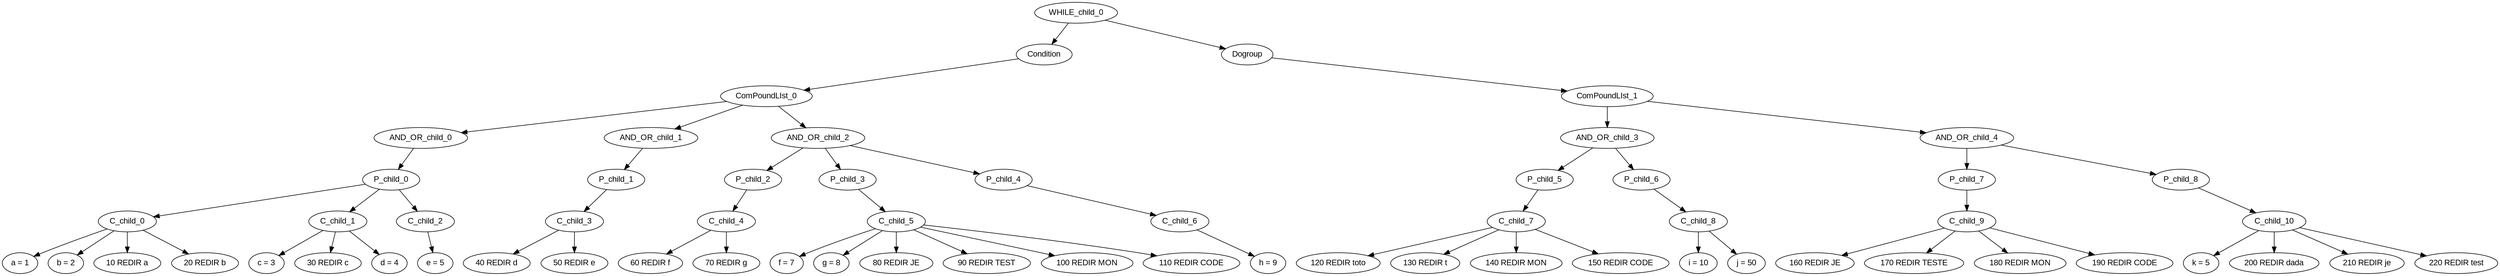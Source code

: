 digraph AST {
    node [fontname="Arial"];
    WHILE_child_0 -> Condition
    Condition -> "ComPoundLIst_0"
    "ComPoundLIst_0" -> AND_OR_child_0;
    AND_OR_child_0 -> P_child_0;
    P_child_0 -> C_child_0;
    C_child_0 -> "a = 1";
    C_child_0 -> "b = 2";
    C_child_0 -> "10 REDIR a";
    C_child_0 -> "20 REDIR b";
    P_child_0 -> C_child_1;
    C_child_1 -> "c = 3";
    C_child_1 -> "30 REDIR c";
    C_child_1 -> "d = 4";
    P_child_0 -> C_child_2;
    C_child_2 -> "e = 5";
    "ComPoundLIst_0" -> AND_OR_child_1;
    AND_OR_child_1 -> P_child_1;
    P_child_1 -> C_child_3;
    C_child_3 -> "40 REDIR d";
    C_child_3 -> "50 REDIR e";
    "ComPoundLIst_0" -> AND_OR_child_2;
    AND_OR_child_2 -> P_child_2;
    P_child_2 -> C_child_4;
    C_child_4 -> "60 REDIR f";
    C_child_4 -> "70 REDIR g";
    AND_OR_child_2 -> P_child_3;
    P_child_3 -> C_child_5;
    C_child_5 -> "f = 7";
    C_child_5 -> "g = 8";
    C_child_5 -> "80 REDIR JE";
    C_child_5 -> "90 REDIR TEST";
    C_child_5 -> "100 REDIR MON";
    C_child_5 -> "110 REDIR CODE";
    AND_OR_child_2 -> P_child_4;
    P_child_4 -> C_child_6;
    C_child_6 -> "h = 9";
    WHILE_child_0 -> Dogroup
    Dogroup -> "ComPoundLIst_1"
    ComPoundLIst_1 -> AND_OR_child_3;
    AND_OR_child_3 -> P_child_5;
    P_child_5 -> C_child_7;
    C_child_7 -> "120 REDIR toto";
    C_child_7 -> "130 REDIR t";
    C_child_7 -> "140 REDIR MON";
    C_child_7 -> "150 REDIR CODE";
    AND_OR_child_3 -> P_child_6;
    P_child_6 -> C_child_8;
    C_child_8 -> "i = 10";
    C_child_8 -> "j = 50";
    ComPoundLIst_1 -> AND_OR_child_4;
    AND_OR_child_4 -> P_child_7;
    P_child_7 -> C_child_9;
    C_child_9 -> "160 REDIR JE";
    C_child_9 -> "170 REDIR TESTE";
    C_child_9 -> "180 REDIR MON";
    C_child_9 -> "190 REDIR CODE";
    AND_OR_child_4 -> P_child_8;
    P_child_8 -> C_child_10;
    C_child_10 -> "k = 5";
    C_child_10 -> "200 REDIR dada";
    C_child_10 -> "210 REDIR je";
    C_child_10 -> "220 REDIR test";
}
